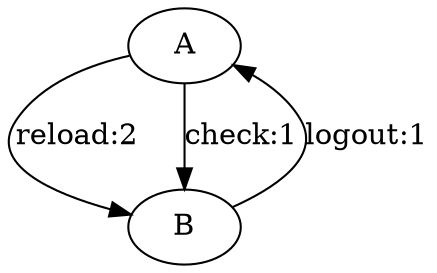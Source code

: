 digraph sample_events
{
  A -> B  [label="reload:2"];
  A -> B  [label="check:1"];
  B -> A  [label="logout:1"];
}

